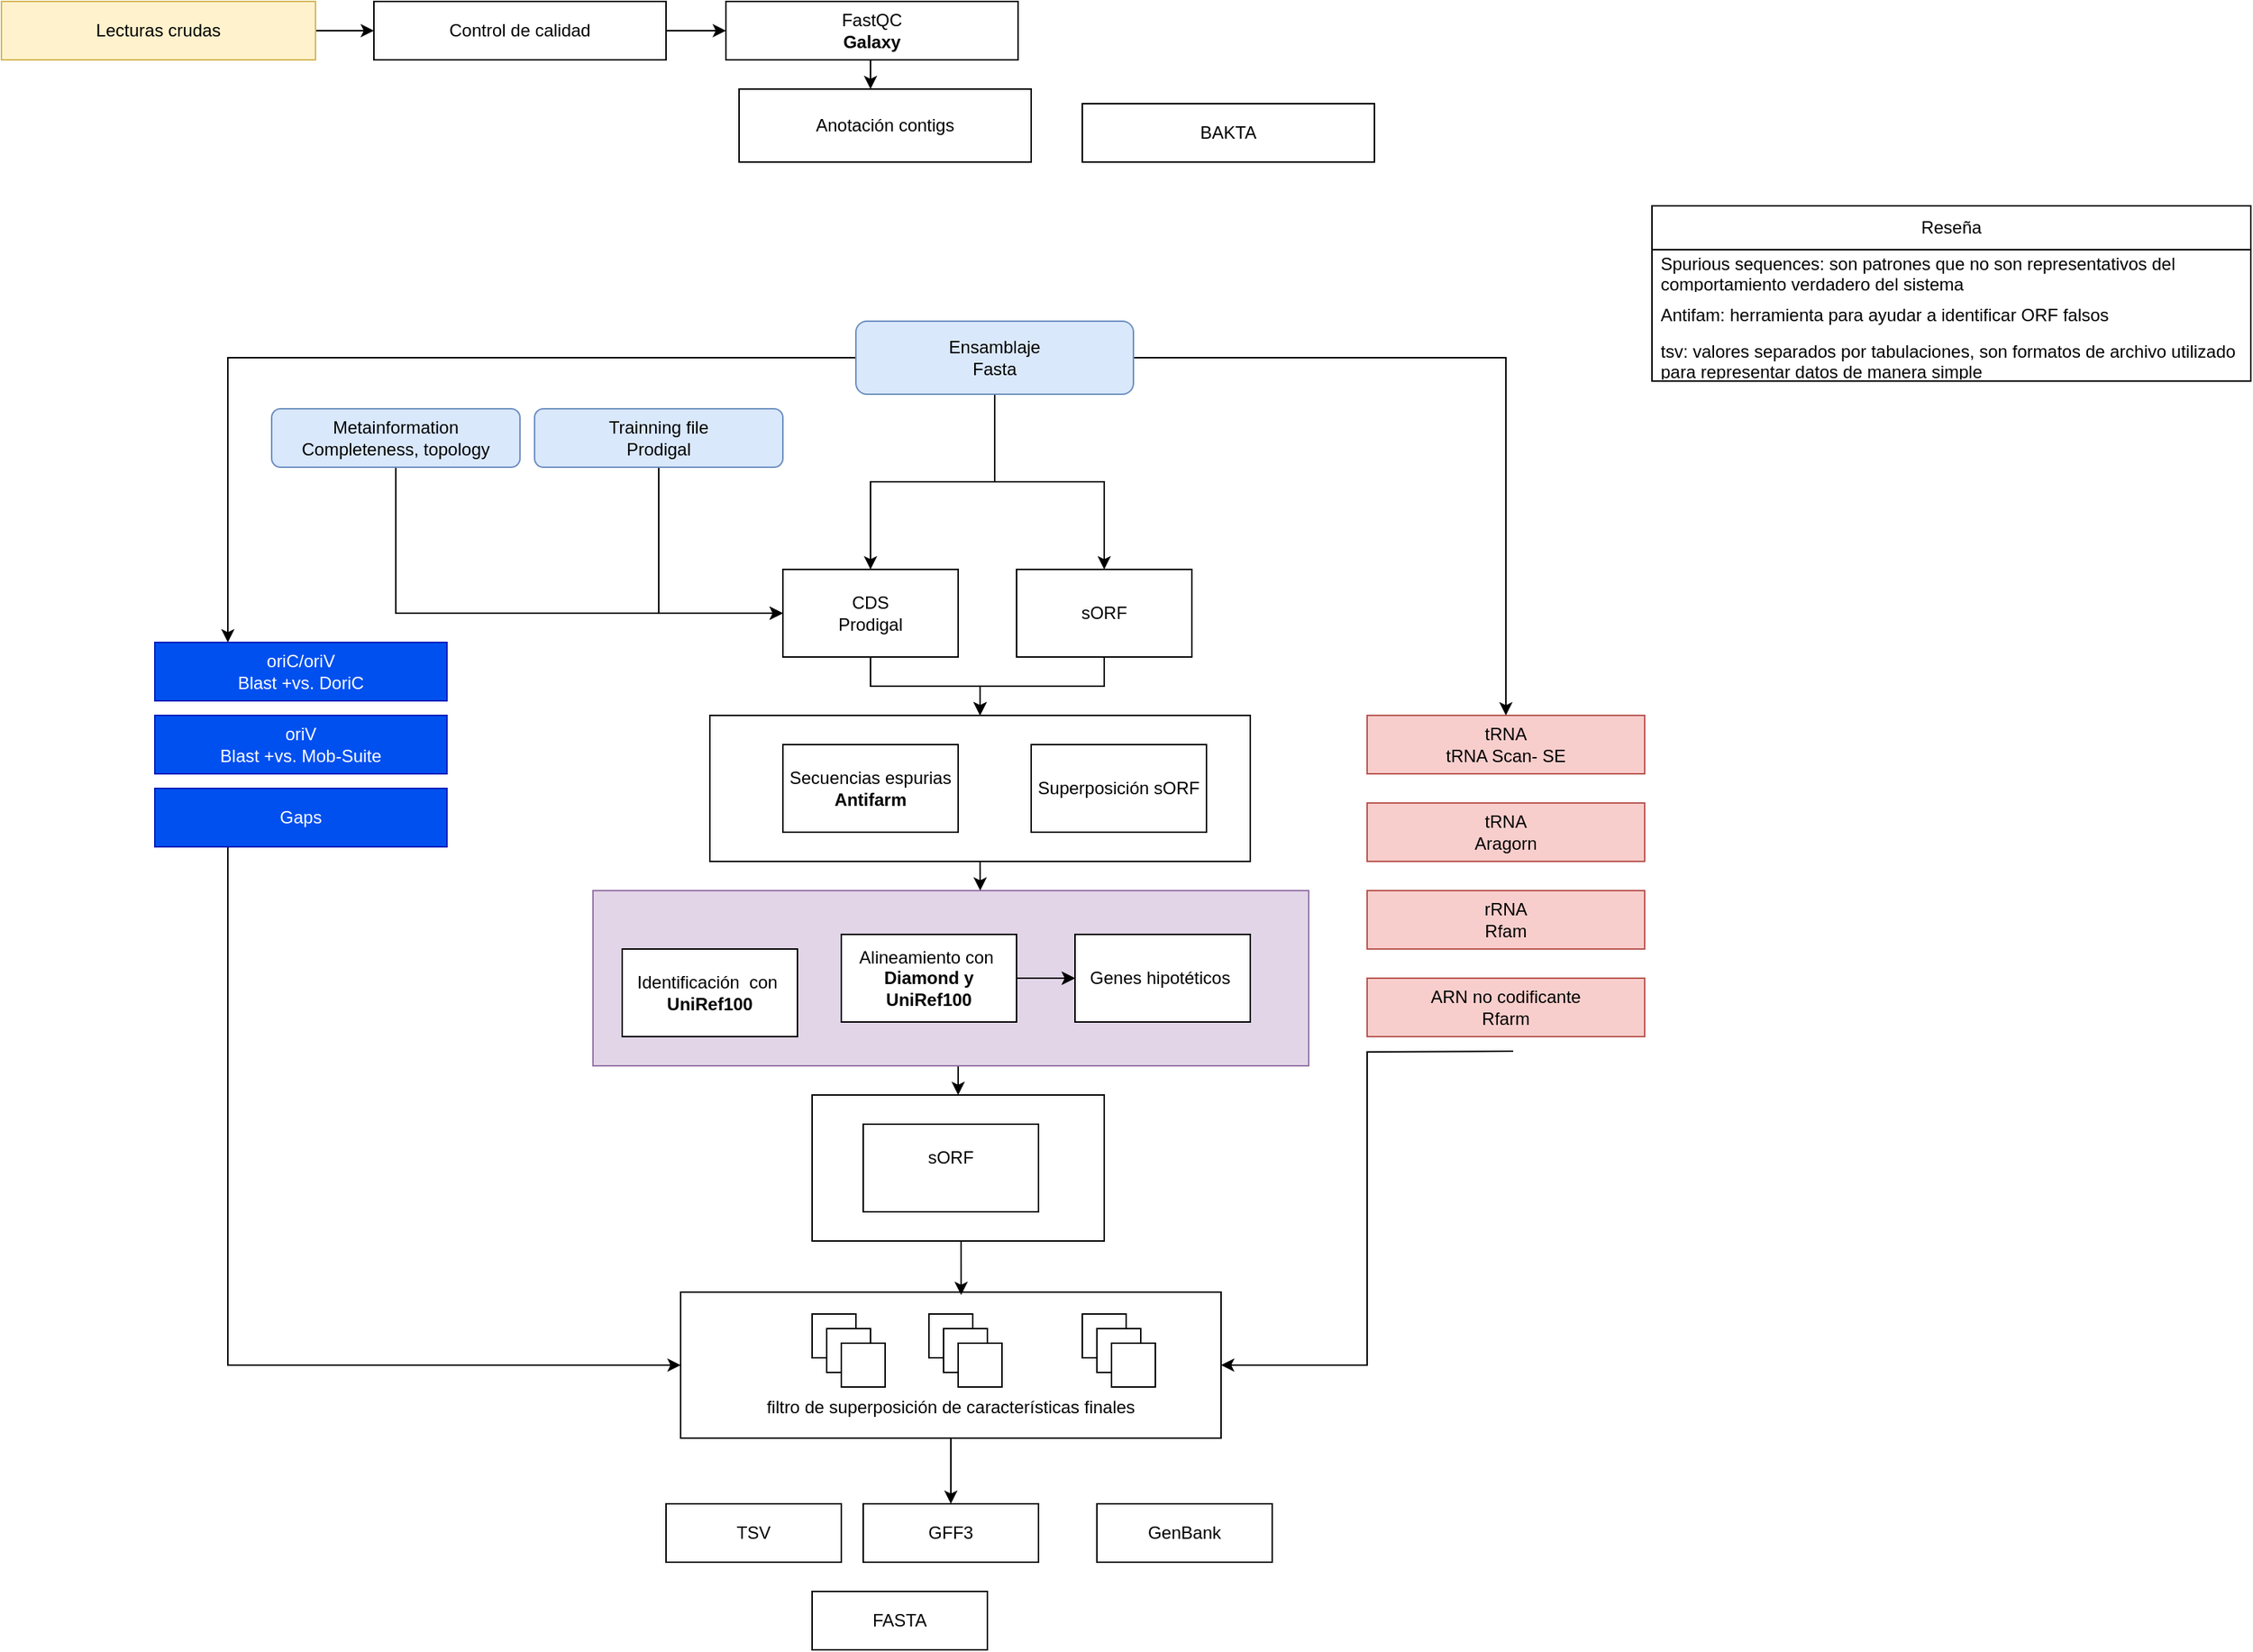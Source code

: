 <mxfile version="24.0.7" type="github">
  <diagram name="Página-1" id="lsY_AHojMyWDu4EsEvxC">
    <mxGraphModel dx="1467" dy="767" grid="1" gridSize="10" guides="1" tooltips="1" connect="1" arrows="1" fold="1" page="1" pageScale="1" pageWidth="1654" pageHeight="1169" math="0" shadow="0">
      <root>
        <mxCell id="0" />
        <mxCell id="1" parent="0" />
        <mxCell id="0k39_keqmSAFUSxoz9Lg-10" value="" style="rounded=0;whiteSpace=wrap;html=1;" parent="1" vertex="1">
          <mxGeometry x="585" y="779" width="200" height="100" as="geometry" />
        </mxCell>
        <mxCell id="F7AiFnY3k-9bkChaaHXC-18" style="edgeStyle=orthogonalEdgeStyle;rounded=0;orthogonalLoop=1;jettySize=auto;html=1;exitX=0.5;exitY=1;exitDx=0;exitDy=0;entryX=0.5;entryY=0;entryDx=0;entryDy=0;" parent="1" source="0k39_keqmSAFUSxoz9Lg-8" target="0k39_keqmSAFUSxoz9Lg-10" edge="1">
          <mxGeometry relative="1" as="geometry" />
        </mxCell>
        <mxCell id="0k39_keqmSAFUSxoz9Lg-8" value="" style="rounded=0;whiteSpace=wrap;html=1;fillColor=#e1d5e7;strokeColor=#9673a6;" parent="1" vertex="1">
          <mxGeometry x="435" y="639" width="490" height="120" as="geometry" />
        </mxCell>
        <mxCell id="0k39_keqmSAFUSxoz9Lg-4" value="" style="rounded=0;whiteSpace=wrap;html=1;" parent="1" vertex="1">
          <mxGeometry x="515" y="519" width="370" height="100" as="geometry" />
        </mxCell>
        <mxCell id="F7AiFnY3k-9bkChaaHXC-7" style="edgeStyle=orthogonalEdgeStyle;rounded=0;orthogonalLoop=1;jettySize=auto;html=1;exitX=0.5;exitY=1;exitDx=0;exitDy=0;" parent="1" source="PLAqqT9fA4ukugUgmhYn-3" target="0k39_keqmSAFUSxoz9Lg-4" edge="1">
          <mxGeometry relative="1" as="geometry" />
        </mxCell>
        <mxCell id="PLAqqT9fA4ukugUgmhYn-3" value="CDS&lt;div&gt;Prodigal&lt;/div&gt;" style="whiteSpace=wrap;html=1;rounded=0;" parent="1" vertex="1">
          <mxGeometry x="565" y="419" width="120" height="60" as="geometry" />
        </mxCell>
        <mxCell id="F7AiFnY3k-9bkChaaHXC-8" style="edgeStyle=orthogonalEdgeStyle;rounded=0;orthogonalLoop=1;jettySize=auto;html=1;exitX=0.5;exitY=1;exitDx=0;exitDy=0;entryX=0.5;entryY=0;entryDx=0;entryDy=0;" parent="1" source="PLAqqT9fA4ukugUgmhYn-7" target="0k39_keqmSAFUSxoz9Lg-4" edge="1">
          <mxGeometry relative="1" as="geometry" />
        </mxCell>
        <mxCell id="PLAqqT9fA4ukugUgmhYn-7" value="sORF" style="whiteSpace=wrap;html=1;rounded=0;" parent="1" vertex="1">
          <mxGeometry x="725" y="419" width="120" height="60" as="geometry" />
        </mxCell>
        <mxCell id="PLAqqT9fA4ukugUgmhYn-12" value="&lt;div&gt;Secuencias espurias&lt;/div&gt;&lt;div&gt;&lt;b&gt;Antifarm&lt;/b&gt;&lt;/div&gt;" style="rounded=0;whiteSpace=wrap;html=1;" parent="1" vertex="1">
          <mxGeometry x="565" y="539" width="120" height="60" as="geometry" />
        </mxCell>
        <mxCell id="0k39_keqmSAFUSxoz9Lg-2" value="Superposición sORF" style="rounded=0;whiteSpace=wrap;html=1;" parent="1" vertex="1">
          <mxGeometry x="735" y="539" width="120" height="60" as="geometry" />
        </mxCell>
        <mxCell id="0k39_keqmSAFUSxoz9Lg-5" value="Genes hipotéticos&amp;nbsp;" style="rounded=0;whiteSpace=wrap;html=1;" parent="1" vertex="1">
          <mxGeometry x="765" y="669" width="120" height="60" as="geometry" />
        </mxCell>
        <mxCell id="F7AiFnY3k-9bkChaaHXC-10" style="edgeStyle=orthogonalEdgeStyle;rounded=0;orthogonalLoop=1;jettySize=auto;html=1;exitX=1;exitY=0.5;exitDx=0;exitDy=0;" parent="1" source="0k39_keqmSAFUSxoz9Lg-6" target="0k39_keqmSAFUSxoz9Lg-5" edge="1">
          <mxGeometry relative="1" as="geometry" />
        </mxCell>
        <mxCell id="DjfpF-f8qs52rNZ2FO8E-1" value="" style="edgeStyle=orthogonalEdgeStyle;rounded=0;orthogonalLoop=1;jettySize=auto;html=1;" parent="1" source="0k39_keqmSAFUSxoz9Lg-6" target="0k39_keqmSAFUSxoz9Lg-5" edge="1">
          <mxGeometry relative="1" as="geometry" />
        </mxCell>
        <mxCell id="0k39_keqmSAFUSxoz9Lg-6" value="Alineamiento con&amp;nbsp;&lt;br&gt;&lt;b&gt;Diamond y UniRef100&lt;/b&gt;" style="rounded=0;whiteSpace=wrap;html=1;" parent="1" vertex="1">
          <mxGeometry x="605" y="669" width="120" height="60" as="geometry" />
        </mxCell>
        <mxCell id="0k39_keqmSAFUSxoz9Lg-7" value="Identificación&amp;nbsp; con&amp;nbsp;&lt;br&gt;&lt;b&gt;UniRef100&lt;/b&gt;" style="rounded=0;whiteSpace=wrap;html=1;" parent="1" vertex="1">
          <mxGeometry x="455" y="679" width="120" height="60" as="geometry" />
        </mxCell>
        <mxCell id="0k39_keqmSAFUSxoz9Lg-9" value="sORF&lt;div&gt;&lt;br/&gt;&lt;/div&gt;" style="rounded=0;whiteSpace=wrap;html=1;" parent="1" vertex="1">
          <mxGeometry x="620" y="799" width="120" height="60" as="geometry" />
        </mxCell>
        <mxCell id="DjfpF-f8qs52rNZ2FO8E-10" value="" style="edgeStyle=orthogonalEdgeStyle;rounded=0;orthogonalLoop=1;jettySize=auto;html=1;" parent="1" source="0k39_keqmSAFUSxoz9Lg-11" target="DjfpF-f8qs52rNZ2FO8E-9" edge="1">
          <mxGeometry relative="1" as="geometry" />
        </mxCell>
        <mxCell id="0k39_keqmSAFUSxoz9Lg-11" value="&lt;div&gt;&lt;br&gt;&lt;/div&gt;&lt;div&gt;&lt;br&gt;&lt;/div&gt;&lt;div&gt;&lt;br&gt;&lt;/div&gt;&lt;div&gt;&lt;br&gt;&lt;/div&gt;&lt;div&gt;filtro de superposición de características finales&lt;/div&gt;" style="rounded=0;whiteSpace=wrap;html=1;" parent="1" vertex="1">
          <mxGeometry x="495" y="914" width="370" height="100" as="geometry" />
        </mxCell>
        <mxCell id="0k39_keqmSAFUSxoz9Lg-12" value="" style="whiteSpace=wrap;html=1;aspect=fixed;" parent="1" vertex="1">
          <mxGeometry x="585" y="929" width="30" height="30" as="geometry" />
        </mxCell>
        <mxCell id="0k39_keqmSAFUSxoz9Lg-13" value="" style="whiteSpace=wrap;html=1;aspect=fixed;" parent="1" vertex="1">
          <mxGeometry x="595" y="939" width="30" height="30" as="geometry" />
        </mxCell>
        <mxCell id="0k39_keqmSAFUSxoz9Lg-14" value="" style="whiteSpace=wrap;html=1;aspect=fixed;" parent="1" vertex="1">
          <mxGeometry x="605" y="949" width="30" height="30" as="geometry" />
        </mxCell>
        <mxCell id="0k39_keqmSAFUSxoz9Lg-15" value="" style="whiteSpace=wrap;html=1;aspect=fixed;" parent="1" vertex="1">
          <mxGeometry x="665" y="929" width="30" height="30" as="geometry" />
        </mxCell>
        <mxCell id="0k39_keqmSAFUSxoz9Lg-16" value="" style="whiteSpace=wrap;html=1;aspect=fixed;" parent="1" vertex="1">
          <mxGeometry x="675" y="939" width="30" height="30" as="geometry" />
        </mxCell>
        <mxCell id="0k39_keqmSAFUSxoz9Lg-17" value="" style="whiteSpace=wrap;html=1;aspect=fixed;" parent="1" vertex="1">
          <mxGeometry x="685" y="949" width="30" height="30" as="geometry" />
        </mxCell>
        <mxCell id="0k39_keqmSAFUSxoz9Lg-18" value="" style="whiteSpace=wrap;html=1;aspect=fixed;" parent="1" vertex="1">
          <mxGeometry x="770" y="929" width="30" height="30" as="geometry" />
        </mxCell>
        <mxCell id="0k39_keqmSAFUSxoz9Lg-19" value="" style="whiteSpace=wrap;html=1;aspect=fixed;" parent="1" vertex="1">
          <mxGeometry x="780" y="939" width="30" height="30" as="geometry" />
        </mxCell>
        <mxCell id="0k39_keqmSAFUSxoz9Lg-20" value="" style="whiteSpace=wrap;html=1;aspect=fixed;" parent="1" vertex="1">
          <mxGeometry x="790" y="949" width="30" height="30" as="geometry" />
        </mxCell>
        <mxCell id="0k39_keqmSAFUSxoz9Lg-21" value="tRNA&lt;br&gt;tRNA Scan- SE" style="rounded=0;whiteSpace=wrap;html=1;fillColor=#f8cecc;strokeColor=#b85450;" parent="1" vertex="1">
          <mxGeometry x="965" y="519" width="190" height="40" as="geometry" />
        </mxCell>
        <mxCell id="0k39_keqmSAFUSxoz9Lg-22" value="tRNA&lt;br&gt;Aragorn" style="rounded=0;whiteSpace=wrap;html=1;fillColor=#f8cecc;strokeColor=#b85450;" parent="1" vertex="1">
          <mxGeometry x="965" y="579" width="190" height="40" as="geometry" />
        </mxCell>
        <mxCell id="0k39_keqmSAFUSxoz9Lg-23" value="rRNA&lt;br&gt;Rfam" style="rounded=0;whiteSpace=wrap;html=1;fillColor=#f8cecc;strokeColor=#b85450;" parent="1" vertex="1">
          <mxGeometry x="965" y="639" width="190" height="40" as="geometry" />
        </mxCell>
        <mxCell id="0k39_keqmSAFUSxoz9Lg-24" value="ARN no codificante&lt;br&gt;Rfarm" style="rounded=0;whiteSpace=wrap;html=1;fillColor=#f8cecc;strokeColor=#b85450;" parent="1" vertex="1">
          <mxGeometry x="965" y="699" width="190" height="40" as="geometry" />
        </mxCell>
        <mxCell id="F7AiFnY3k-9bkChaaHXC-15" style="edgeStyle=orthogonalEdgeStyle;rounded=0;orthogonalLoop=1;jettySize=auto;html=1;entryX=1;entryY=0.5;entryDx=0;entryDy=0;" parent="1" target="0k39_keqmSAFUSxoz9Lg-11" edge="1">
          <mxGeometry relative="1" as="geometry">
            <mxPoint x="1065" y="749" as="sourcePoint" />
          </mxGeometry>
        </mxCell>
        <mxCell id="F7AiFnY3k-9bkChaaHXC-11" style="edgeStyle=orthogonalEdgeStyle;rounded=0;orthogonalLoop=1;jettySize=auto;html=1;exitX=0.5;exitY=1;exitDx=0;exitDy=0;entryX=0;entryY=0.5;entryDx=0;entryDy=0;" parent="1" source="0k39_keqmSAFUSxoz9Lg-280" target="PLAqqT9fA4ukugUgmhYn-3" edge="1">
          <mxGeometry relative="1" as="geometry" />
        </mxCell>
        <mxCell id="0k39_keqmSAFUSxoz9Lg-280" value="Metainformation&lt;div&gt;Completeness, topology&lt;/div&gt;" style="rounded=1;whiteSpace=wrap;html=1;fillColor=#dae8fc;strokeColor=#6c8ebf;" parent="1" vertex="1">
          <mxGeometry x="215" y="309" width="170" height="40" as="geometry" />
        </mxCell>
        <mxCell id="F7AiFnY3k-9bkChaaHXC-12" style="edgeStyle=orthogonalEdgeStyle;rounded=0;orthogonalLoop=1;jettySize=auto;html=1;exitX=0.5;exitY=1;exitDx=0;exitDy=0;entryX=0;entryY=0.5;entryDx=0;entryDy=0;" parent="1" source="0k39_keqmSAFUSxoz9Lg-281" target="PLAqqT9fA4ukugUgmhYn-3" edge="1">
          <mxGeometry relative="1" as="geometry" />
        </mxCell>
        <mxCell id="0k39_keqmSAFUSxoz9Lg-281" value="Trainning file&lt;div&gt;Prodigal&lt;/div&gt;" style="rounded=1;whiteSpace=wrap;html=1;fillColor=#dae8fc;strokeColor=#6c8ebf;" parent="1" vertex="1">
          <mxGeometry x="395" y="309" width="170" height="40" as="geometry" />
        </mxCell>
        <mxCell id="F7AiFnY3k-9bkChaaHXC-5" style="edgeStyle=orthogonalEdgeStyle;rounded=0;orthogonalLoop=1;jettySize=auto;html=1;exitX=0.5;exitY=1;exitDx=0;exitDy=0;entryX=0.5;entryY=0;entryDx=0;entryDy=0;" parent="1" source="0k39_keqmSAFUSxoz9Lg-282" target="PLAqqT9fA4ukugUgmhYn-3" edge="1">
          <mxGeometry relative="1" as="geometry" />
        </mxCell>
        <mxCell id="F7AiFnY3k-9bkChaaHXC-6" style="edgeStyle=orthogonalEdgeStyle;rounded=0;orthogonalLoop=1;jettySize=auto;html=1;exitX=0.5;exitY=1;exitDx=0;exitDy=0;entryX=0.5;entryY=0;entryDx=0;entryDy=0;" parent="1" source="0k39_keqmSAFUSxoz9Lg-282" target="PLAqqT9fA4ukugUgmhYn-7" edge="1">
          <mxGeometry relative="1" as="geometry" />
        </mxCell>
        <mxCell id="F7AiFnY3k-9bkChaaHXC-13" style="edgeStyle=orthogonalEdgeStyle;rounded=0;orthogonalLoop=1;jettySize=auto;html=1;exitX=0;exitY=0.5;exitDx=0;exitDy=0;entryX=0.25;entryY=0;entryDx=0;entryDy=0;" parent="1" source="0k39_keqmSAFUSxoz9Lg-282" target="0k39_keqmSAFUSxoz9Lg-284" edge="1">
          <mxGeometry relative="1" as="geometry" />
        </mxCell>
        <mxCell id="F7AiFnY3k-9bkChaaHXC-16" style="edgeStyle=orthogonalEdgeStyle;rounded=0;orthogonalLoop=1;jettySize=auto;html=1;exitX=1;exitY=0.5;exitDx=0;exitDy=0;entryX=0.5;entryY=0;entryDx=0;entryDy=0;" parent="1" source="0k39_keqmSAFUSxoz9Lg-282" target="0k39_keqmSAFUSxoz9Lg-21" edge="1">
          <mxGeometry relative="1" as="geometry" />
        </mxCell>
        <mxCell id="0k39_keqmSAFUSxoz9Lg-282" value="Ensamblaje&lt;div&gt;Fasta&lt;/div&gt;" style="rounded=1;whiteSpace=wrap;html=1;fillColor=#dae8fc;strokeColor=#6c8ebf;" parent="1" vertex="1">
          <mxGeometry x="615" y="249" width="190" height="50" as="geometry" />
        </mxCell>
        <mxCell id="0k39_keqmSAFUSxoz9Lg-284" value="oriC/oriV&lt;div&gt;Blast +vs. DoriC&lt;/div&gt;" style="rounded=0;whiteSpace=wrap;html=1;fillColor=#0050ef;fontColor=#ffffff;strokeColor=#001DBC;" parent="1" vertex="1">
          <mxGeometry x="135" y="469" width="200" height="40" as="geometry" />
        </mxCell>
        <mxCell id="F7AiFnY3k-9bkChaaHXC-1" value="oriV&lt;div&gt;Blast +vs. Mob-Suite&lt;/div&gt;" style="rounded=0;whiteSpace=wrap;html=1;fillColor=#0050ef;fontColor=#ffffff;strokeColor=#001DBC;" parent="1" vertex="1">
          <mxGeometry x="135" y="519" width="200" height="40" as="geometry" />
        </mxCell>
        <mxCell id="F7AiFnY3k-9bkChaaHXC-14" style="edgeStyle=orthogonalEdgeStyle;rounded=0;orthogonalLoop=1;jettySize=auto;html=1;exitX=0.25;exitY=1;exitDx=0;exitDy=0;entryX=0;entryY=0.5;entryDx=0;entryDy=0;" parent="1" source="F7AiFnY3k-9bkChaaHXC-2" target="0k39_keqmSAFUSxoz9Lg-11" edge="1">
          <mxGeometry relative="1" as="geometry" />
        </mxCell>
        <mxCell id="F7AiFnY3k-9bkChaaHXC-2" value="Gaps" style="rounded=0;whiteSpace=wrap;html=1;fillColor=#0050ef;fontColor=#ffffff;strokeColor=#001DBC;" parent="1" vertex="1">
          <mxGeometry x="135" y="569" width="200" height="40" as="geometry" />
        </mxCell>
        <mxCell id="F7AiFnY3k-9bkChaaHXC-9" style="edgeStyle=orthogonalEdgeStyle;rounded=0;orthogonalLoop=1;jettySize=auto;html=1;exitX=0.5;exitY=1;exitDx=0;exitDy=0;entryX=0.541;entryY=0;entryDx=0;entryDy=0;entryPerimeter=0;" parent="1" source="0k39_keqmSAFUSxoz9Lg-4" target="0k39_keqmSAFUSxoz9Lg-8" edge="1">
          <mxGeometry relative="1" as="geometry" />
        </mxCell>
        <mxCell id="F7AiFnY3k-9bkChaaHXC-19" style="edgeStyle=orthogonalEdgeStyle;rounded=0;orthogonalLoop=1;jettySize=auto;html=1;exitX=0.5;exitY=1;exitDx=0;exitDy=0;entryX=0.519;entryY=0.02;entryDx=0;entryDy=0;entryPerimeter=0;" parent="1" source="0k39_keqmSAFUSxoz9Lg-10" target="0k39_keqmSAFUSxoz9Lg-11" edge="1">
          <mxGeometry relative="1" as="geometry" />
        </mxCell>
        <mxCell id="F7AiFnY3k-9bkChaaHXC-20" value="Reseña" style="swimlane;fontStyle=0;childLayout=stackLayout;horizontal=1;startSize=30;horizontalStack=0;resizeParent=1;resizeParentMax=0;resizeLast=0;collapsible=1;marginBottom=0;whiteSpace=wrap;html=1;" parent="1" vertex="1">
          <mxGeometry x="1160" y="170" width="410" height="120" as="geometry" />
        </mxCell>
        <mxCell id="F7AiFnY3k-9bkChaaHXC-21" value="Spurious sequences: son patrones que no son representativos del comportamiento verdadero del sistema" style="text;strokeColor=none;fillColor=none;align=left;verticalAlign=middle;spacingLeft=4;spacingRight=4;overflow=hidden;points=[[0,0.5],[1,0.5]];portConstraint=eastwest;rotatable=0;whiteSpace=wrap;html=1;" parent="F7AiFnY3k-9bkChaaHXC-20" vertex="1">
          <mxGeometry y="30" width="410" height="30" as="geometry" />
        </mxCell>
        <mxCell id="F7AiFnY3k-9bkChaaHXC-22" value="Antifam: herramienta para ayudar a identificar ORF falsos" style="text;strokeColor=none;fillColor=none;align=left;verticalAlign=middle;spacingLeft=4;spacingRight=4;overflow=hidden;points=[[0,0.5],[1,0.5]];portConstraint=eastwest;rotatable=0;whiteSpace=wrap;html=1;" parent="F7AiFnY3k-9bkChaaHXC-20" vertex="1">
          <mxGeometry y="60" width="410" height="30" as="geometry" />
        </mxCell>
        <mxCell id="F7AiFnY3k-9bkChaaHXC-23" value="tsv: valores separados por tabulaciones, son formatos de archivo utilizado para representar datos de manera simple" style="text;strokeColor=none;fillColor=none;align=left;verticalAlign=middle;spacingLeft=4;spacingRight=4;overflow=hidden;points=[[0,0.5],[1,0.5]];portConstraint=eastwest;rotatable=0;whiteSpace=wrap;html=1;" parent="F7AiFnY3k-9bkChaaHXC-20" vertex="1">
          <mxGeometry y="90" width="410" height="30" as="geometry" />
        </mxCell>
        <mxCell id="DjfpF-f8qs52rNZ2FO8E-9" value="GFF3" style="whiteSpace=wrap;html=1;rounded=0;" parent="1" vertex="1">
          <mxGeometry x="620" y="1059" width="120" height="40" as="geometry" />
        </mxCell>
        <mxCell id="DjfpF-f8qs52rNZ2FO8E-11" value="TSV" style="whiteSpace=wrap;html=1;rounded=0;" parent="1" vertex="1">
          <mxGeometry x="485" y="1059" width="120" height="40" as="geometry" />
        </mxCell>
        <mxCell id="DjfpF-f8qs52rNZ2FO8E-12" value="GenBank&lt;span style=&quot;color: rgba(0, 0, 0, 0); font-family: monospace; font-size: 0px; text-align: start; text-wrap: nowrap;&quot;&gt;%3CmxGraphModel%3E%3Croot%3E%3CmxCell%20id%3D%220%22%2F%3E%3CmxCell%20id%3D%221%22%20parent%3D%220%22%2F%3E%3CmxCell%20id%3D%222%22%20value%3D%22%22%20style%3D%22whiteSpace%3Dwrap%3Bhtml%3D1%3Brounded%3D0%3B%22%20vertex%3D%221%22%20parent%3D%221%22%3E%3CmxGeometry%20x%3D%22525%22%20y%3D%221050%22%20width%3D%22120%22%20height%3D%2260%22%20as%3D%22geometry%22%2F%3E%3C%2FmxCell%3E%3C%2Froot%3E%3C%2FmxGraphModel%3E&lt;/span&gt;" style="whiteSpace=wrap;html=1;rounded=0;" parent="1" vertex="1">
          <mxGeometry x="780" y="1059" width="120" height="40" as="geometry" />
        </mxCell>
        <mxCell id="DjfpF-f8qs52rNZ2FO8E-13" value="FASTA" style="whiteSpace=wrap;html=1;rounded=0;" parent="1" vertex="1">
          <mxGeometry x="585" y="1119" width="120" height="40" as="geometry" />
        </mxCell>
        <mxCell id="5-C1syGSmPdqBT3i8IZU-4" value="" style="edgeStyle=orthogonalEdgeStyle;rounded=0;orthogonalLoop=1;jettySize=auto;html=1;" edge="1" parent="1" source="5-C1syGSmPdqBT3i8IZU-2" target="5-C1syGSmPdqBT3i8IZU-3">
          <mxGeometry relative="1" as="geometry" />
        </mxCell>
        <mxCell id="5-C1syGSmPdqBT3i8IZU-2" value="Lecturas crudas" style="rounded=0;whiteSpace=wrap;html=1;fillColor=#fff2cc;strokeColor=#d6b656;" vertex="1" parent="1">
          <mxGeometry x="30" y="30" width="215" height="40" as="geometry" />
        </mxCell>
        <mxCell id="5-C1syGSmPdqBT3i8IZU-8" style="edgeStyle=orthogonalEdgeStyle;rounded=0;orthogonalLoop=1;jettySize=auto;html=1;exitX=1;exitY=0.5;exitDx=0;exitDy=0;entryX=0;entryY=0.5;entryDx=0;entryDy=0;" edge="1" parent="1" source="5-C1syGSmPdqBT3i8IZU-3" target="5-C1syGSmPdqBT3i8IZU-5">
          <mxGeometry relative="1" as="geometry" />
        </mxCell>
        <mxCell id="5-C1syGSmPdqBT3i8IZU-3" value="Control de calidad" style="whiteSpace=wrap;html=1;rounded=0;" vertex="1" parent="1">
          <mxGeometry x="285" y="30" width="200" height="40" as="geometry" />
        </mxCell>
        <mxCell id="5-C1syGSmPdqBT3i8IZU-5" value="FastQC&lt;br&gt;&lt;b&gt;Galaxy&lt;/b&gt;" style="whiteSpace=wrap;html=1;rounded=0;" vertex="1" parent="1">
          <mxGeometry x="526" y="30" width="200" height="40" as="geometry" />
        </mxCell>
        <mxCell id="5-C1syGSmPdqBT3i8IZU-15" style="edgeStyle=orthogonalEdgeStyle;rounded=0;orthogonalLoop=1;jettySize=auto;html=1;exitX=0.5;exitY=1;exitDx=0;exitDy=0;entryX=0.5;entryY=0;entryDx=0;entryDy=0;" edge="1" parent="1">
          <mxGeometry relative="1" as="geometry">
            <mxPoint x="625" y="70" as="sourcePoint" />
            <mxPoint x="625" y="90" as="targetPoint" />
          </mxGeometry>
        </mxCell>
        <mxCell id="5-C1syGSmPdqBT3i8IZU-12" value="Anotación contigs" style="whiteSpace=wrap;html=1;rounded=0;" vertex="1" parent="1">
          <mxGeometry x="535" y="90" width="200" height="50" as="geometry" />
        </mxCell>
        <mxCell id="5-C1syGSmPdqBT3i8IZU-13" value="BAKTA" style="whiteSpace=wrap;html=1;rounded=0;" vertex="1" parent="1">
          <mxGeometry x="770" y="100" width="200" height="40" as="geometry" />
        </mxCell>
      </root>
    </mxGraphModel>
  </diagram>
</mxfile>
